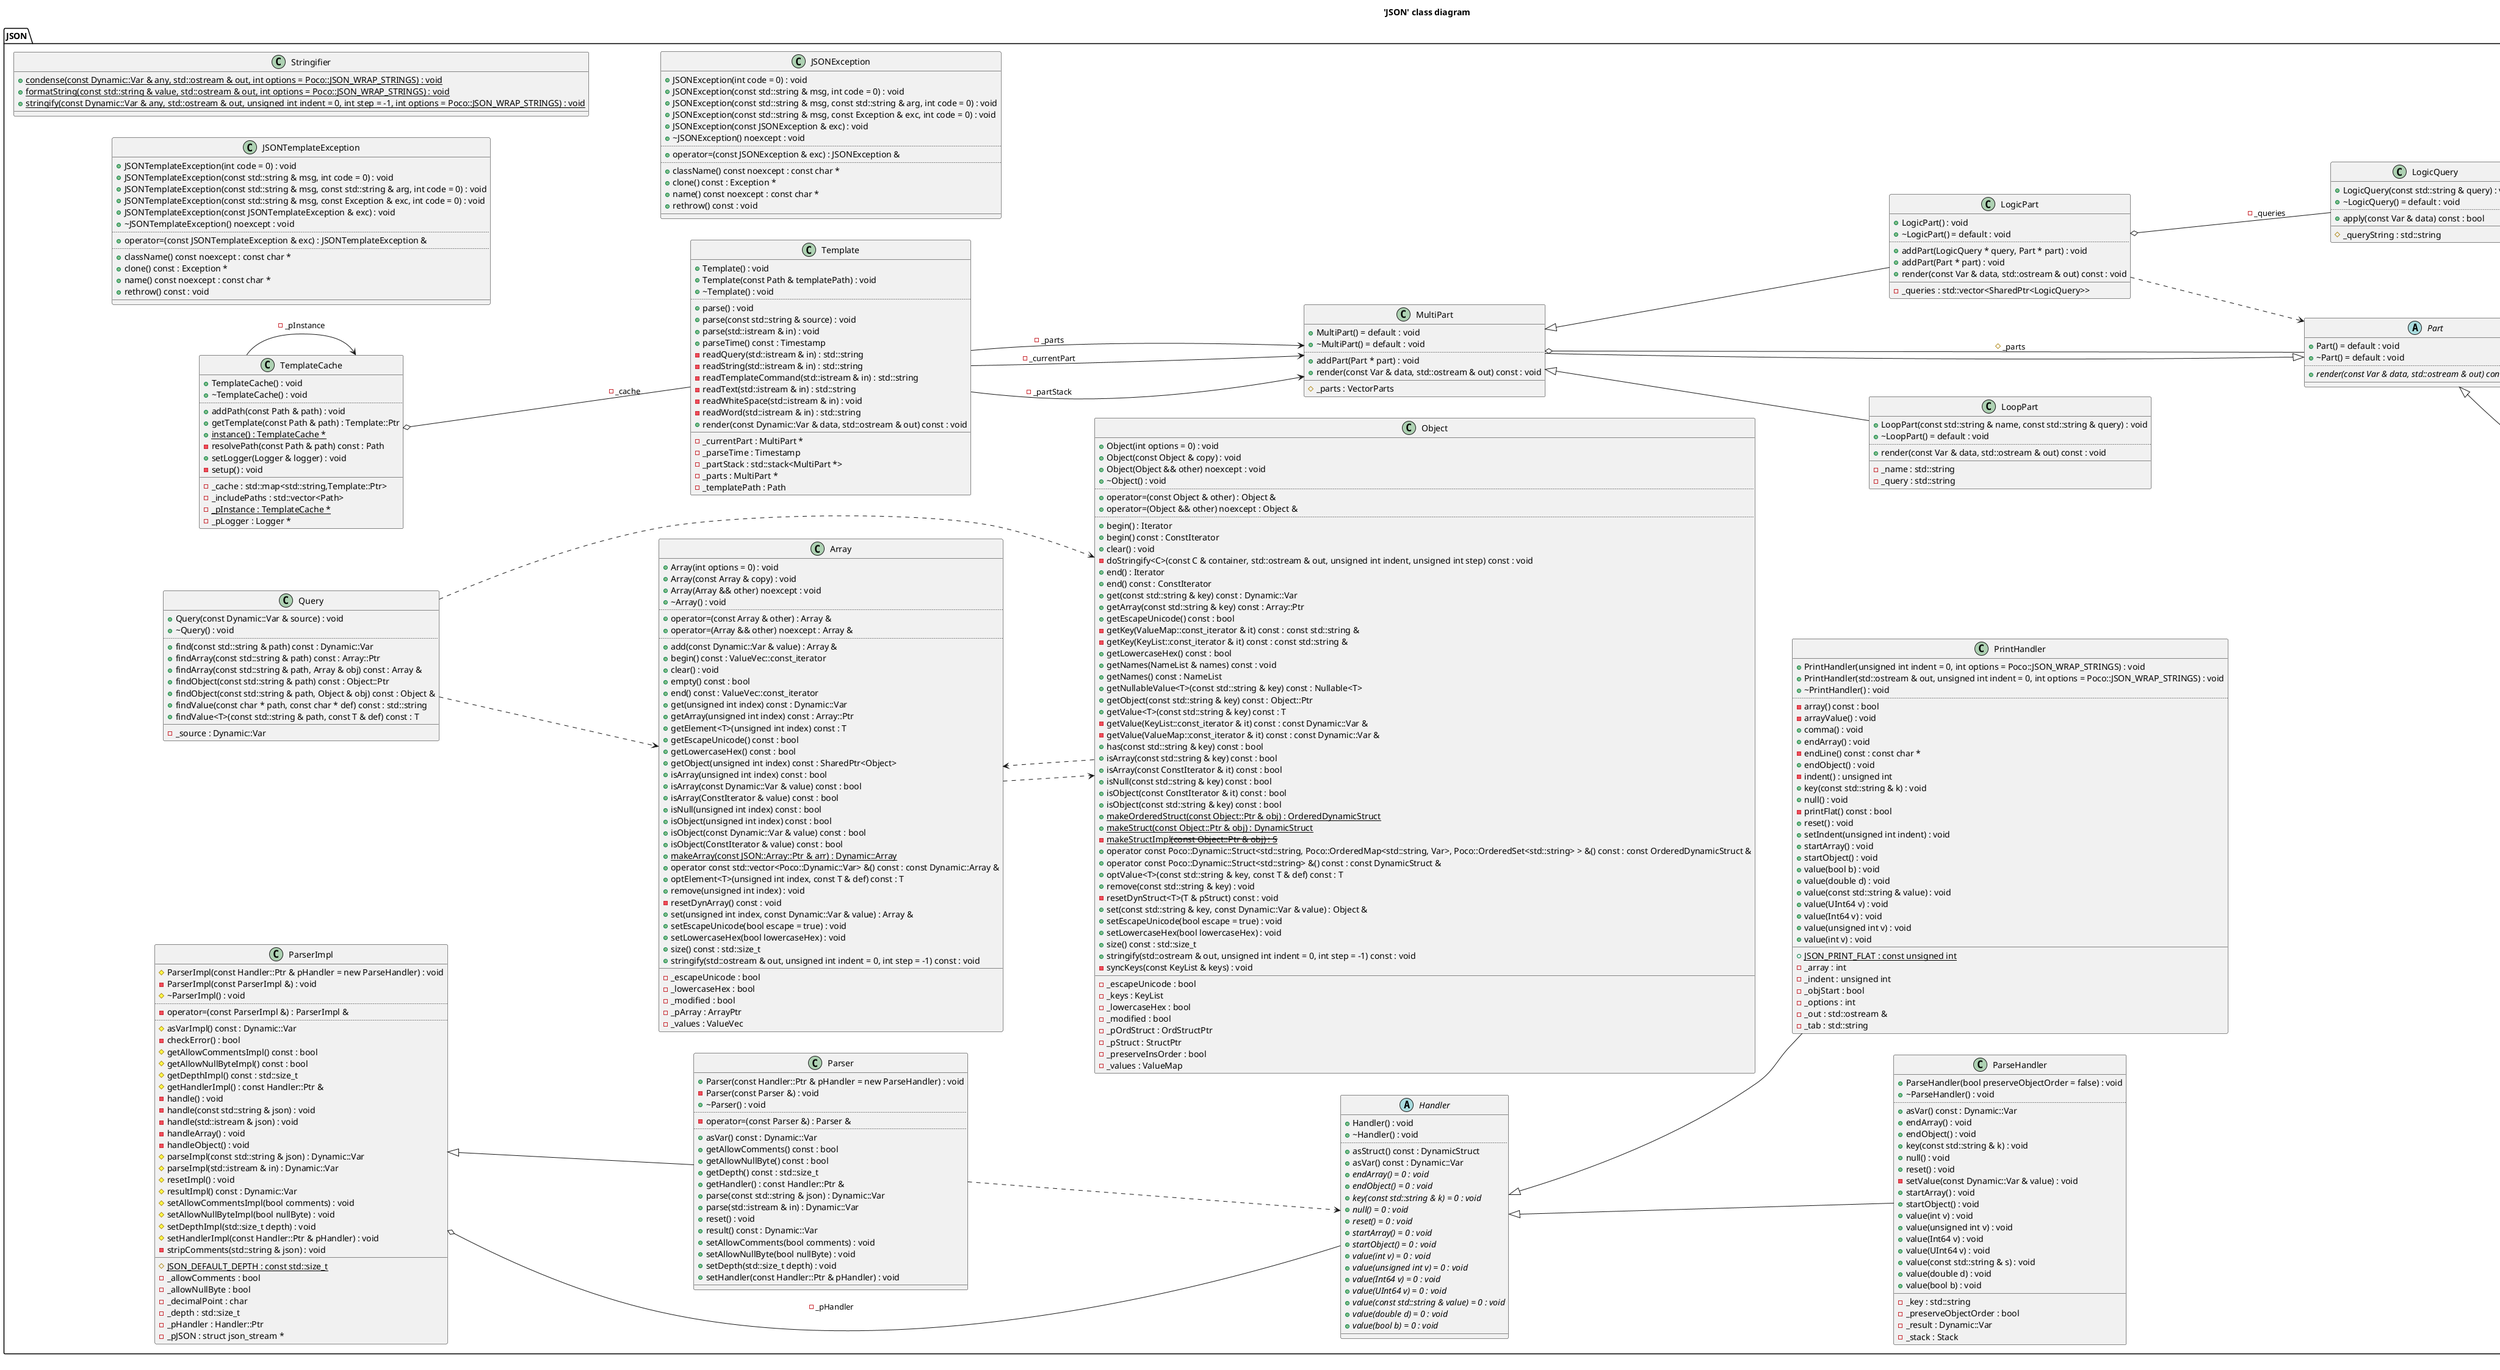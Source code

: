 @startuml
title 'JSON' class diagram
left to right direction
package [JSON] as C_0005753882838996269832 {
class "JSONTemplateException" as C_0008713906769252272357
class C_0008713906769252272357 [[https://github.com/pocoproject/poco/blob/8d1aab0d2795ae394accebe313619b9605ef43be/JSON/include/Poco/JSON/Template.h#L37{JSONTemplateException}]] {
+JSONTemplateException(int code = 0) : void [[[https://github.com/pocoproject/poco/blob/8d1aab0d2795ae394accebe313619b9605ef43be/JSON/include/Poco/JSON/Template.h#L37{JSONTemplateException}]]]
+JSONTemplateException(const std::string & msg, int code = 0) : void [[[https://github.com/pocoproject/poco/blob/8d1aab0d2795ae394accebe313619b9605ef43be/JSON/include/Poco/JSON/Template.h#L37{JSONTemplateException}]]]
+JSONTemplateException(const std::string & msg, const std::string & arg, int code = 0) : void [[[https://github.com/pocoproject/poco/blob/8d1aab0d2795ae394accebe313619b9605ef43be/JSON/include/Poco/JSON/Template.h#L37{JSONTemplateException}]]]
+JSONTemplateException(const std::string & msg, const Exception & exc, int code = 0) : void [[[https://github.com/pocoproject/poco/blob/8d1aab0d2795ae394accebe313619b9605ef43be/JSON/include/Poco/JSON/Template.h#L37{JSONTemplateException}]]]
+JSONTemplateException(const JSONTemplateException & exc) : void [[[https://github.com/pocoproject/poco/blob/8d1aab0d2795ae394accebe313619b9605ef43be/JSON/include/Poco/JSON/Template.h#L37{JSONTemplateException}]]]
+~JSONTemplateException() noexcept : void [[[https://github.com/pocoproject/poco/blob/8d1aab0d2795ae394accebe313619b9605ef43be/Foundation/include/Poco/Exception.h#L155{~JSONTemplateException}]]]
..
+operator=(const JSONTemplateException & exc) : JSONTemplateException & [[[https://github.com/pocoproject/poco/blob/8d1aab0d2795ae394accebe313619b9605ef43be/Foundation/include/Poco/Exception.h#L156{operator=}]]]
..
+className() const noexcept : const char * [[[https://github.com/pocoproject/poco/blob/8d1aab0d2795ae394accebe313619b9605ef43be/Foundation/include/Poco/Exception.h#L158{className}]]]
+clone() const : Exception * [[[https://github.com/pocoproject/poco/blob/8d1aab0d2795ae394accebe313619b9605ef43be/Foundation/include/Poco/Exception.h#L159{clone}]]]
+name() const noexcept : const char * [[[https://github.com/pocoproject/poco/blob/8d1aab0d2795ae394accebe313619b9605ef43be/Foundation/include/Poco/Exception.h#L157{name}]]]
+rethrow() const : void [[[https://github.com/pocoproject/poco/blob/8d1aab0d2795ae394accebe313619b9605ef43be/Foundation/include/Poco/Exception.h#L160{rethrow}]]]
__
}
class "Template" as C_0009798509640525557374
class C_0009798509640525557374 [[https://github.com/pocoproject/poco/blob/8d1aab0d2795ae394accebe313619b9605ef43be/JSON/include/Poco/JSON/Template.h#L40{Template}]] {
+Template() : void [[[https://github.com/pocoproject/poco/blob/8d1aab0d2795ae394accebe313619b9605ef43be/JSON/include/Poco/JSON/Template.h#L92{Template}]]]
+Template(const Path & templatePath) : void [[[https://github.com/pocoproject/poco/blob/8d1aab0d2795ae394accebe313619b9605ef43be/JSON/include/Poco/JSON/Template.h#L95{Template}]]]
+~Template() : void [[[https://github.com/pocoproject/poco/blob/8d1aab0d2795ae394accebe313619b9605ef43be/JSON/include/Poco/JSON/Template.h#L98{~Template}]]]
..
+parse() : void [[[https://github.com/pocoproject/poco/blob/8d1aab0d2795ae394accebe313619b9605ef43be/JSON/include/Poco/JSON/Template.h#L101{parse}]]]
+parse(const std::string & source) : void [[[https://github.com/pocoproject/poco/blob/8d1aab0d2795ae394accebe313619b9605ef43be/JSON/include/Poco/JSON/Template.h#L104{parse}]]]
+parse(std::istream & in) : void [[[https://github.com/pocoproject/poco/blob/8d1aab0d2795ae394accebe313619b9605ef43be/JSON/include/Poco/JSON/Template.h#L107{parse}]]]
+parseTime() const : Timestamp [[[https://github.com/pocoproject/poco/blob/8d1aab0d2795ae394accebe313619b9605ef43be/JSON/include/Poco/JSON/Template.h#L110{parseTime}]]]
-readQuery(std::istream & in) : std::string [[[https://github.com/pocoproject/poco/blob/8d1aab0d2795ae394accebe313619b9605ef43be/JSON/include/Poco/JSON/Template.h#L119{readQuery}]]]
-readString(std::istream & in) : std::string [[[https://github.com/pocoproject/poco/blob/8d1aab0d2795ae394accebe313619b9605ef43be/JSON/include/Poco/JSON/Template.h#L121{readString}]]]
-readTemplateCommand(std::istream & in) : std::string [[[https://github.com/pocoproject/poco/blob/8d1aab0d2795ae394accebe313619b9605ef43be/JSON/include/Poco/JSON/Template.h#L120{readTemplateCommand}]]]
-readText(std::istream & in) : std::string [[[https://github.com/pocoproject/poco/blob/8d1aab0d2795ae394accebe313619b9605ef43be/JSON/include/Poco/JSON/Template.h#L117{readText}]]]
-readWhiteSpace(std::istream & in) : void [[[https://github.com/pocoproject/poco/blob/8d1aab0d2795ae394accebe313619b9605ef43be/JSON/include/Poco/JSON/Template.h#L122{readWhiteSpace}]]]
-readWord(std::istream & in) : std::string [[[https://github.com/pocoproject/poco/blob/8d1aab0d2795ae394accebe313619b9605ef43be/JSON/include/Poco/JSON/Template.h#L118{readWord}]]]
+render(const Dynamic::Var & data, std::ostream & out) const : void [[[https://github.com/pocoproject/poco/blob/8d1aab0d2795ae394accebe313619b9605ef43be/JSON/include/Poco/JSON/Template.h#L113{render}]]]
__
-_currentPart : MultiPart * [[[https://github.com/pocoproject/poco/blob/8d1aab0d2795ae394accebe313619b9605ef43be/JSON/include/Poco/JSON/Template.h#L126{_currentPart}]]]
-_parseTime : Timestamp [[[https://github.com/pocoproject/poco/blob/8d1aab0d2795ae394accebe313619b9605ef43be/JSON/include/Poco/JSON/Template.h#L128{_parseTime}]]]
-_partStack : std::stack<MultiPart *> [[[https://github.com/pocoproject/poco/blob/8d1aab0d2795ae394accebe313619b9605ef43be/JSON/include/Poco/JSON/Template.h#L125{_partStack}]]]
-_parts : MultiPart * [[[https://github.com/pocoproject/poco/blob/8d1aab0d2795ae394accebe313619b9605ef43be/JSON/include/Poco/JSON/Template.h#L124{_parts}]]]
-_templatePath : Path [[[https://github.com/pocoproject/poco/blob/8d1aab0d2795ae394accebe313619b9605ef43be/JSON/include/Poco/JSON/Template.h#L127{_templatePath}]]]
}
class "TemplateCache" as C_0014595940615977043998
class C_0014595940615977043998 [[https://github.com/pocoproject/poco/blob/8d1aab0d2795ae394accebe313619b9605ef43be/JSON/include/Poco/JSON/TemplateCache.h#L33{TemplateCache}]] {
+TemplateCache() : void [[[https://github.com/pocoproject/poco/blob/8d1aab0d2795ae394accebe313619b9605ef43be/JSON/include/Poco/JSON/TemplateCache.h#L41{TemplateCache}]]]
+~TemplateCache() : void [[[https://github.com/pocoproject/poco/blob/8d1aab0d2795ae394accebe313619b9605ef43be/JSON/include/Poco/JSON/TemplateCache.h#L47{~TemplateCache}]]]
..
+addPath(const Path & path) : void [[[https://github.com/pocoproject/poco/blob/8d1aab0d2795ae394accebe313619b9605ef43be/JSON/include/Poco/JSON/TemplateCache.h#L50{addPath}]]]
+getTemplate(const Path & path) : Template::Ptr [[[https://github.com/pocoproject/poco/blob/8d1aab0d2795ae394accebe313619b9605ef43be/JSON/include/Poco/JSON/TemplateCache.h#L54{getTemplate}]]]
{static} +instance() : TemplateCache * [[[https://github.com/pocoproject/poco/blob/8d1aab0d2795ae394accebe313619b9605ef43be/JSON/include/Poco/JSON/TemplateCache.h#L63{instance}]]]
-resolvePath(const Path & path) const : Path [[[https://github.com/pocoproject/poco/blob/8d1aab0d2795ae394accebe313619b9605ef43be/JSON/include/Poco/JSON/TemplateCache.h#L71{resolvePath}]]]
+setLogger(Logger & logger) : void [[[https://github.com/pocoproject/poco/blob/8d1aab0d2795ae394accebe313619b9605ef43be/JSON/include/Poco/JSON/TemplateCache.h#L66{setLogger}]]]
-setup() : void [[[https://github.com/pocoproject/poco/blob/8d1aab0d2795ae394accebe313619b9605ef43be/JSON/include/Poco/JSON/TemplateCache.h#L70{setup}]]]
__
-_cache : std::map<std::string,Template::Ptr> [[[https://github.com/pocoproject/poco/blob/8d1aab0d2795ae394accebe313619b9605ef43be/JSON/include/Poco/JSON/TemplateCache.h#L75{_cache}]]]
-_includePaths : std::vector<Path> [[[https://github.com/pocoproject/poco/blob/8d1aab0d2795ae394accebe313619b9605ef43be/JSON/include/Poco/JSON/TemplateCache.h#L74{_includePaths}]]]
{static} -_pInstance : TemplateCache * [[[https://github.com/pocoproject/poco/blob/8d1aab0d2795ae394accebe313619b9605ef43be/JSON/include/Poco/JSON/TemplateCache.h#L73{_pInstance}]]]
-_pLogger : Logger * [[[https://github.com/pocoproject/poco/blob/8d1aab0d2795ae394accebe313619b9605ef43be/JSON/include/Poco/JSON/TemplateCache.h#L76{_pLogger}]]]
}
class "MultiPart" as C_0003280629382048110868
class C_0003280629382048110868 [[https://github.com/pocoproject/poco/blob/8d1aab0d2795ae394accebe313619b9605ef43be/JSON/src/Template.cpp#L78{MultiPart}]] {
+MultiPart() = default : void [[[https://github.com/pocoproject/poco/blob/8d1aab0d2795ae394accebe313619b9605ef43be/JSON/src/Template.cpp#L81{MultiPart}]]]
+~MultiPart() = default : void [[[https://github.com/pocoproject/poco/blob/8d1aab0d2795ae394accebe313619b9605ef43be/JSON/src/Template.cpp#L83{~MultiPart}]]]
..
+addPart(Part * part) : void [[[https://github.com/pocoproject/poco/blob/8d1aab0d2795ae394accebe313619b9605ef43be/JSON/src/Template.cpp#L85{addPart}]]]
+render(const Var & data, std::ostream & out) const : void [[[https://github.com/pocoproject/poco/blob/8d1aab0d2795ae394accebe313619b9605ef43be/JSON/src/Template.cpp#L90{render}]]]
__
#_parts : VectorParts [[[https://github.com/pocoproject/poco/blob/8d1aab0d2795ae394accebe313619b9605ef43be/JSON/src/Template.cpp#L99{_parts}]]]
}
abstract "Handler" as C_0017366252517865787775
abstract C_0017366252517865787775 [[https://github.com/pocoproject/poco/blob/8d1aab0d2795ae394accebe313619b9605ef43be/JSON/include/Poco/JSON/Handler.h#L31{Handler}]] {
+Handler() : void [[[https://github.com/pocoproject/poco/blob/8d1aab0d2795ae394accebe313619b9605ef43be/JSON/include/Poco/JSON/Handler.h#L41{Handler}]]]
+~Handler() : void [[[https://github.com/pocoproject/poco/blob/8d1aab0d2795ae394accebe313619b9605ef43be/JSON/include/Poco/JSON/Handler.h#L44{~Handler}]]]
..
+asStruct() const : DynamicStruct [[[https://github.com/pocoproject/poco/blob/8d1aab0d2795ae394accebe313619b9605ef43be/JSON/include/Poco/JSON/Handler.h#L97{asStruct}]]]
+asVar() const : Dynamic::Var [[[https://github.com/pocoproject/poco/blob/8d1aab0d2795ae394accebe313619b9605ef43be/JSON/include/Poco/JSON/Handler.h#L93{asVar}]]]
{abstract} +endArray() = 0 : void [[[https://github.com/pocoproject/poco/blob/8d1aab0d2795ae394accebe313619b9605ef43be/JSON/include/Poco/JSON/Handler.h#L59{endArray}]]]
{abstract} +endObject() = 0 : void [[[https://github.com/pocoproject/poco/blob/8d1aab0d2795ae394accebe313619b9605ef43be/JSON/include/Poco/JSON/Handler.h#L53{endObject}]]]
{abstract} +key(const std::string & k) = 0 : void [[[https://github.com/pocoproject/poco/blob/8d1aab0d2795ae394accebe313619b9605ef43be/JSON/include/Poco/JSON/Handler.h#L62{key}]]]
{abstract} +null() = 0 : void [[[https://github.com/pocoproject/poco/blob/8d1aab0d2795ae394accebe313619b9605ef43be/JSON/include/Poco/JSON/Handler.h#L65{null}]]]
{abstract} +reset() = 0 : void [[[https://github.com/pocoproject/poco/blob/8d1aab0d2795ae394accebe313619b9605ef43be/JSON/include/Poco/JSON/Handler.h#L47{reset}]]]
{abstract} +startArray() = 0 : void [[[https://github.com/pocoproject/poco/blob/8d1aab0d2795ae394accebe313619b9605ef43be/JSON/include/Poco/JSON/Handler.h#L56{startArray}]]]
{abstract} +startObject() = 0 : void [[[https://github.com/pocoproject/poco/blob/8d1aab0d2795ae394accebe313619b9605ef43be/JSON/include/Poco/JSON/Handler.h#L50{startObject}]]]
{abstract} +value(int v) = 0 : void [[[https://github.com/pocoproject/poco/blob/8d1aab0d2795ae394accebe313619b9605ef43be/JSON/include/Poco/JSON/Handler.h#L68{value}]]]
{abstract} +value(unsigned int v) = 0 : void [[[https://github.com/pocoproject/poco/blob/8d1aab0d2795ae394accebe313619b9605ef43be/JSON/include/Poco/JSON/Handler.h#L71{value}]]]
{abstract} +value(Int64 v) = 0 : void [[[https://github.com/pocoproject/poco/blob/8d1aab0d2795ae394accebe313619b9605ef43be/JSON/include/Poco/JSON/Handler.h#L76{value}]]]
{abstract} +value(UInt64 v) = 0 : void [[[https://github.com/pocoproject/poco/blob/8d1aab0d2795ae394accebe313619b9605ef43be/JSON/include/Poco/JSON/Handler.h#L79{value}]]]
{abstract} +value(const std::string & value) = 0 : void [[[https://github.com/pocoproject/poco/blob/8d1aab0d2795ae394accebe313619b9605ef43be/JSON/include/Poco/JSON/Handler.h#L84{value}]]]
{abstract} +value(double d) = 0 : void [[[https://github.com/pocoproject/poco/blob/8d1aab0d2795ae394accebe313619b9605ef43be/JSON/include/Poco/JSON/Handler.h#L87{value}]]]
{abstract} +value(bool b) = 0 : void [[[https://github.com/pocoproject/poco/blob/8d1aab0d2795ae394accebe313619b9605ef43be/JSON/include/Poco/JSON/Handler.h#L90{value}]]]
__
}
class "ParseHandler" as C_0008504468101746865405
class C_0008504468101746865405 [[https://github.com/pocoproject/poco/blob/8d1aab0d2795ae394accebe313619b9605ef43be/JSON/include/Poco/JSON/ParseHandler.h#L29{ParseHandler}]] {
+ParseHandler(bool preserveObjectOrder = false) : void [[[https://github.com/pocoproject/poco/blob/8d1aab0d2795ae394accebe313619b9605ef43be/JSON/include/Poco/JSON/ParseHandler.h#L36{ParseHandler}]]]
+~ParseHandler() : void [[[https://github.com/pocoproject/poco/blob/8d1aab0d2795ae394accebe313619b9605ef43be/JSON/include/Poco/JSON/ParseHandler.h#L43{~ParseHandler}]]]
..
+asVar() const : Dynamic::Var [[[https://github.com/pocoproject/poco/blob/8d1aab0d2795ae394accebe313619b9605ef43be/JSON/include/Poco/JSON/ParseHandler.h#L64{asVar}]]]
+endArray() : void [[[https://github.com/pocoproject/poco/blob/8d1aab0d2795ae394accebe313619b9605ef43be/JSON/include/Poco/JSON/ParseHandler.h#L58{endArray}]]]
+endObject() : void [[[https://github.com/pocoproject/poco/blob/8d1aab0d2795ae394accebe313619b9605ef43be/JSON/include/Poco/JSON/ParseHandler.h#L52{endObject}]]]
+key(const std::string & k) : void [[[https://github.com/pocoproject/poco/blob/8d1aab0d2795ae394accebe313619b9605ef43be/JSON/include/Poco/JSON/ParseHandler.h#L61{key}]]]
+null() : void [[[https://github.com/pocoproject/poco/blob/8d1aab0d2795ae394accebe313619b9605ef43be/JSON/include/Poco/JSON/ParseHandler.h#L92{null}]]]
+reset() : void [[[https://github.com/pocoproject/poco/blob/8d1aab0d2795ae394accebe313619b9605ef43be/JSON/include/Poco/JSON/ParseHandler.h#L46{reset}]]]
-setValue(const Dynamic::Var & value) : void [[[https://github.com/pocoproject/poco/blob/8d1aab0d2795ae394accebe313619b9605ef43be/JSON/include/Poco/JSON/ParseHandler.h#L96{setValue}]]]
+startArray() : void [[[https://github.com/pocoproject/poco/blob/8d1aab0d2795ae394accebe313619b9605ef43be/JSON/include/Poco/JSON/ParseHandler.h#L55{startArray}]]]
+startObject() : void [[[https://github.com/pocoproject/poco/blob/8d1aab0d2795ae394accebe313619b9605ef43be/JSON/include/Poco/JSON/ParseHandler.h#L49{startObject}]]]
+value(int v) : void [[[https://github.com/pocoproject/poco/blob/8d1aab0d2795ae394accebe313619b9605ef43be/JSON/include/Poco/JSON/ParseHandler.h#L67{value}]]]
+value(unsigned int v) : void [[[https://github.com/pocoproject/poco/blob/8d1aab0d2795ae394accebe313619b9605ef43be/JSON/include/Poco/JSON/ParseHandler.h#L70{value}]]]
+value(Int64 v) : void [[[https://github.com/pocoproject/poco/blob/8d1aab0d2795ae394accebe313619b9605ef43be/JSON/include/Poco/JSON/ParseHandler.h#L75{value}]]]
+value(UInt64 v) : void [[[https://github.com/pocoproject/poco/blob/8d1aab0d2795ae394accebe313619b9605ef43be/JSON/include/Poco/JSON/ParseHandler.h#L78{value}]]]
+value(const std::string & s) : void [[[https://github.com/pocoproject/poco/blob/8d1aab0d2795ae394accebe313619b9605ef43be/JSON/include/Poco/JSON/ParseHandler.h#L83{value}]]]
+value(double d) : void [[[https://github.com/pocoproject/poco/blob/8d1aab0d2795ae394accebe313619b9605ef43be/JSON/include/Poco/JSON/ParseHandler.h#L86{value}]]]
+value(bool b) : void [[[https://github.com/pocoproject/poco/blob/8d1aab0d2795ae394accebe313619b9605ef43be/JSON/include/Poco/JSON/ParseHandler.h#L89{value}]]]
__
-_key : std::string [[[https://github.com/pocoproject/poco/blob/8d1aab0d2795ae394accebe313619b9605ef43be/JSON/include/Poco/JSON/ParseHandler.h#L100{_key}]]]
-_preserveObjectOrder : bool [[[https://github.com/pocoproject/poco/blob/8d1aab0d2795ae394accebe313619b9605ef43be/JSON/include/Poco/JSON/ParseHandler.h#L102{_preserveObjectOrder}]]]
-_result : Dynamic::Var [[[https://github.com/pocoproject/poco/blob/8d1aab0d2795ae394accebe313619b9605ef43be/JSON/include/Poco/JSON/ParseHandler.h#L101{_result}]]]
-_stack : Stack [[[https://github.com/pocoproject/poco/blob/8d1aab0d2795ae394accebe313619b9605ef43be/JSON/include/Poco/JSON/ParseHandler.h#L99{_stack}]]]
}
class "Array" as C_0000580006711800051634
class C_0000580006711800051634 [[https://github.com/pocoproject/poco/blob/8d1aab0d2795ae394accebe313619b9605ef43be/JSON/include/Poco/JSON/Array.h#L50{Array}]] {
+Array(int options = 0) : void [[[https://github.com/pocoproject/poco/blob/8d1aab0d2795ae394accebe313619b9605ef43be/JSON/include/Poco/JSON/Array.h#L81{Array}]]]
+Array(const Array & copy) : void [[[https://github.com/pocoproject/poco/blob/8d1aab0d2795ae394accebe313619b9605ef43be/JSON/include/Poco/JSON/Array.h#L88{Array}]]]
+Array(Array && other) noexcept : void [[[https://github.com/pocoproject/poco/blob/8d1aab0d2795ae394accebe313619b9605ef43be/JSON/include/Poco/JSON/Array.h#L91{Array}]]]
+~Array() : void [[[https://github.com/pocoproject/poco/blob/8d1aab0d2795ae394accebe313619b9605ef43be/JSON/include/Poco/JSON/Array.h#L100{~Array}]]]
..
+operator=(const Array & other) : Array & [[[https://github.com/pocoproject/poco/blob/8d1aab0d2795ae394accebe313619b9605ef43be/JSON/include/Poco/JSON/Array.h#L94{operator=}]]]
+operator=(Array && other) noexcept : Array & [[[https://github.com/pocoproject/poco/blob/8d1aab0d2795ae394accebe313619b9605ef43be/JSON/include/Poco/JSON/Array.h#L97{operator=}]]]
..
+add(const Dynamic::Var & value) : Array & [[[https://github.com/pocoproject/poco/blob/8d1aab0d2795ae394accebe313619b9605ef43be/JSON/include/Poco/JSON/Array.h#L195{add}]]]
+begin() const : ValueVec::const_iterator [[[https://github.com/pocoproject/poco/blob/8d1aab0d2795ae394accebe313619b9605ef43be/JSON/include/Poco/JSON/Array.h#L115{begin}]]]
+clear() : void [[[https://github.com/pocoproject/poco/blob/8d1aab0d2795ae394accebe313619b9605ef43be/JSON/include/Poco/JSON/Array.h#L214{clear}]]]
+empty() const : bool [[[https://github.com/pocoproject/poco/blob/8d1aab0d2795ae394accebe313619b9605ef43be/JSON/include/Poco/JSON/Array.h#L148{empty}]]]
+end() const : ValueVec::const_iterator [[[https://github.com/pocoproject/poco/blob/8d1aab0d2795ae394accebe313619b9605ef43be/JSON/include/Poco/JSON/Array.h#L118{end}]]]
+get(unsigned int index) const : Dynamic::Var [[[https://github.com/pocoproject/poco/blob/8d1aab0d2795ae394accebe313619b9605ef43be/JSON/include/Poco/JSON/Array.h#L121{get}]]]
+getArray(unsigned int index) const : Array::Ptr [[[https://github.com/pocoproject/poco/blob/8d1aab0d2795ae394accebe313619b9605ef43be/JSON/include/Poco/JSON/Array.h#L125{getArray}]]]
+getElement<T>(unsigned int index) const : T
+getEscapeUnicode() const : bool [[[https://github.com/pocoproject/poco/blob/8d1aab0d2795ae394accebe313619b9605ef43be/JSON/include/Poco/JSON/Array.h#L106{getEscapeUnicode}]]]
+getLowercaseHex() const : bool [[[https://github.com/pocoproject/poco/blob/8d1aab0d2795ae394accebe313619b9605ef43be/JSON/include/Poco/JSON/Array.h#L112{getLowercaseHex}]]]
+getObject(unsigned int index) const : SharedPtr<Object> [[[https://github.com/pocoproject/poco/blob/8d1aab0d2795ae394accebe313619b9605ef43be/JSON/include/Poco/JSON/Array.h#L141{getObject}]]]
+isArray(unsigned int index) const : bool [[[https://github.com/pocoproject/poco/blob/8d1aab0d2795ae394accebe313619b9605ef43be/JSON/include/Poco/JSON/Array.h#L151{isArray}]]]
+isArray(const Dynamic::Var & value) const : bool [[[https://github.com/pocoproject/poco/blob/8d1aab0d2795ae394accebe313619b9605ef43be/JSON/include/Poco/JSON/Array.h#L154{isArray}]]]
+isArray(ConstIterator & value) const : bool [[[https://github.com/pocoproject/poco/blob/8d1aab0d2795ae394accebe313619b9605ef43be/JSON/include/Poco/JSON/Array.h#L157{isArray}]]]
+isNull(unsigned int index) const : bool [[[https://github.com/pocoproject/poco/blob/8d1aab0d2795ae394accebe313619b9605ef43be/JSON/include/Poco/JSON/Array.h#L160{isNull}]]]
+isObject(unsigned int index) const : bool [[[https://github.com/pocoproject/poco/blob/8d1aab0d2795ae394accebe313619b9605ef43be/JSON/include/Poco/JSON/Array.h#L164{isObject}]]]
+isObject(const Dynamic::Var & value) const : bool [[[https://github.com/pocoproject/poco/blob/8d1aab0d2795ae394accebe313619b9605ef43be/JSON/include/Poco/JSON/Array.h#L167{isObject}]]]
+isObject(ConstIterator & value) const : bool [[[https://github.com/pocoproject/poco/blob/8d1aab0d2795ae394accebe313619b9605ef43be/JSON/include/Poco/JSON/Array.h#L170{isObject}]]]
{static} +makeArray(const JSON::Array::Ptr & arr) : Dynamic::Array [[[https://github.com/pocoproject/poco/blob/8d1aab0d2795ae394accebe313619b9605ef43be/JSON/include/Poco/JSON/Array.h#L211{makeArray}]]]
+operator const std::vector<Poco::Dynamic::Var> &() const : const Dynamic::Array & [[[https://github.com/pocoproject/poco/blob/8d1aab0d2795ae394accebe313619b9605ef43be/JSON/include/Poco/JSON/Array.h#L208{operator const std::vector<Poco::Dynamic::Var> &}]]]
+optElement<T>(unsigned int index, const T & def) const : T
+remove(unsigned int index) : void [[[https://github.com/pocoproject/poco/blob/8d1aab0d2795ae394accebe313619b9605ef43be/JSON/include/Poco/JSON/Array.h#L205{remove}]]]
-resetDynArray() const : void [[[https://github.com/pocoproject/poco/blob/8d1aab0d2795ae394accebe313619b9605ef43be/JSON/include/Poco/JSON/Array.h#L218{resetDynArray}]]]
+set(unsigned int index, const Dynamic::Var & value) : Array & [[[https://github.com/pocoproject/poco/blob/8d1aab0d2795ae394accebe313619b9605ef43be/JSON/include/Poco/JSON/Array.h#L198{set}]]]
+setEscapeUnicode(bool escape = true) : void [[[https://github.com/pocoproject/poco/blob/8d1aab0d2795ae394accebe313619b9605ef43be/JSON/include/Poco/JSON/Array.h#L103{setEscapeUnicode}]]]
+setLowercaseHex(bool lowercaseHex) : void [[[https://github.com/pocoproject/poco/blob/8d1aab0d2795ae394accebe313619b9605ef43be/JSON/include/Poco/JSON/Array.h#L109{setLowercaseHex}]]]
+size() const : std::size_t [[[https://github.com/pocoproject/poco/blob/8d1aab0d2795ae394accebe313619b9605ef43be/JSON/include/Poco/JSON/Array.h#L145{size}]]]
+stringify(std::ostream & out, unsigned int indent = 0, int step = -1) const : void [[[https://github.com/pocoproject/poco/blob/8d1aab0d2795ae394accebe313619b9605ef43be/JSON/include/Poco/JSON/Array.h#L201{stringify}]]]
__
-_escapeUnicode : bool [[[https://github.com/pocoproject/poco/blob/8d1aab0d2795ae394accebe313619b9605ef43be/JSON/include/Poco/JSON/Array.h#L229{_escapeUnicode}]]]
-_lowercaseHex : bool [[[https://github.com/pocoproject/poco/blob/8d1aab0d2795ae394accebe313619b9605ef43be/JSON/include/Poco/JSON/Array.h#L230{_lowercaseHex}]]]
-_modified : bool [[[https://github.com/pocoproject/poco/blob/8d1aab0d2795ae394accebe313619b9605ef43be/JSON/include/Poco/JSON/Array.h#L224{_modified}]]]
-_pArray : ArrayPtr [[[https://github.com/pocoproject/poco/blob/8d1aab0d2795ae394accebe313619b9605ef43be/JSON/include/Poco/JSON/Array.h#L223{_pArray}]]]
-_values : ValueVec [[[https://github.com/pocoproject/poco/blob/8d1aab0d2795ae394accebe313619b9605ef43be/JSON/include/Poco/JSON/Array.h#L222{_values}]]]
}
class "Stringifier" as C_0011491682781470975802
class C_0011491682781470975802 [[https://github.com/pocoproject/poco/blob/8d1aab0d2795ae394accebe313619b9605ef43be/JSON/include/Poco/JSON/Stringifier.h#L31{Stringifier}]] {
{static} +condense(const Dynamic::Var & any, std::ostream & out, int options = Poco::JSON_WRAP_STRINGS) : void [[[https://github.com/pocoproject/poco/blob/8d1aab0d2795ae394accebe313619b9605ef43be/JSON/include/Poco/JSON/Stringifier.h#L35{condense}]]]
{static} +formatString(const std::string & value, std::ostream & out, int options = Poco::JSON_WRAP_STRINGS) : void [[[https://github.com/pocoproject/poco/blob/8d1aab0d2795ae394accebe313619b9605ef43be/JSON/include/Poco/JSON/Stringifier.h#L56{formatString}]]]
{static} +stringify(const Dynamic::Var & any, std::ostream & out, unsigned int indent = 0, int step = -1, int options = Poco::JSON_WRAP_STRINGS) : void [[[https://github.com/pocoproject/poco/blob/8d1aab0d2795ae394accebe313619b9605ef43be/JSON/include/Poco/JSON/Stringifier.h#L44{stringify}]]]
__
}
class "Object" as C_0003396747076398296186
class C_0003396747076398296186 [[https://github.com/pocoproject/poco/blob/8d1aab0d2795ae394accebe313619b9605ef43be/JSON/include/Poco/JSON/Object.h#L54{Object}]] {
+Object(int options = 0) : void [[[https://github.com/pocoproject/poco/blob/8d1aab0d2795ae394accebe313619b9605ef43be/JSON/include/Poco/JSON/Object.h#L84{Object}]]]
+Object(const Object & copy) : void [[[https://github.com/pocoproject/poco/blob/8d1aab0d2795ae394accebe313619b9605ef43be/JSON/include/Poco/JSON/Object.h#L95{Object}]]]
+Object(Object && other) noexcept : void [[[https://github.com/pocoproject/poco/blob/8d1aab0d2795ae394accebe313619b9605ef43be/JSON/include/Poco/JSON/Object.h#L101{Object}]]]
+~Object() : void [[[https://github.com/pocoproject/poco/blob/8d1aab0d2795ae394accebe313619b9605ef43be/JSON/include/Poco/JSON/Object.h#L104{~Object}]]]
..
+operator=(const Object & other) : Object & [[[https://github.com/pocoproject/poco/blob/8d1aab0d2795ae394accebe313619b9605ef43be/JSON/include/Poco/JSON/Object.h#L107{operator=}]]]
+operator=(Object && other) noexcept : Object & [[[https://github.com/pocoproject/poco/blob/8d1aab0d2795ae394accebe313619b9605ef43be/JSON/include/Poco/JSON/Object.h#L110{operator=}]]]
..
+begin() : Iterator [[[https://github.com/pocoproject/poco/blob/8d1aab0d2795ae394accebe313619b9605ef43be/JSON/include/Poco/JSON/Object.h#L125{begin}]]]
+begin() const : ConstIterator [[[https://github.com/pocoproject/poco/blob/8d1aab0d2795ae394accebe313619b9605ef43be/JSON/include/Poco/JSON/Object.h#L128{begin}]]]
+clear() : void [[[https://github.com/pocoproject/poco/blob/8d1aab0d2795ae394accebe313619b9605ef43be/JSON/include/Poco/JSON/Object.h#L252{clear}]]]
-doStringify<C>(const C & container, std::ostream & out, unsigned int indent, unsigned int step) const : void
+end() : Iterator [[[https://github.com/pocoproject/poco/blob/8d1aab0d2795ae394accebe313619b9605ef43be/JSON/include/Poco/JSON/Object.h#L131{end}]]]
+end() const : ConstIterator [[[https://github.com/pocoproject/poco/blob/8d1aab0d2795ae394accebe313619b9605ef43be/JSON/include/Poco/JSON/Object.h#L134{end}]]]
+get(const std::string & key) const : Dynamic::Var [[[https://github.com/pocoproject/poco/blob/8d1aab0d2795ae394accebe313619b9605ef43be/JSON/include/Poco/JSON/Object.h#L137{get}]]]
+getArray(const std::string & key) const : Array::Ptr [[[https://github.com/pocoproject/poco/blob/8d1aab0d2795ae394accebe313619b9605ef43be/JSON/include/Poco/JSON/Object.h#L141{getArray}]]]
+getEscapeUnicode() const : bool [[[https://github.com/pocoproject/poco/blob/8d1aab0d2795ae394accebe313619b9605ef43be/JSON/include/Poco/JSON/Object.h#L116{getEscapeUnicode}]]]
-getKey(ValueMap::const_iterator & it) const : const std::string & [[[https://github.com/pocoproject/poco/blob/8d1aab0d2795ae394accebe313619b9605ef43be/JSON/include/Poco/JSON/Object.h#L358{getKey}]]]
-getKey(KeyList::const_iterator & it) const : const std::string & [[[https://github.com/pocoproject/poco/blob/8d1aab0d2795ae394accebe313619b9605ef43be/JSON/include/Poco/JSON/Object.h#L360{getKey}]]]
+getLowercaseHex() const : bool [[[https://github.com/pocoproject/poco/blob/8d1aab0d2795ae394accebe313619b9605ef43be/JSON/include/Poco/JSON/Object.h#L122{getLowercaseHex}]]]
+getNames(NameList & names) const : void [[[https://github.com/pocoproject/poco/blob/8d1aab0d2795ae394accebe313619b9605ef43be/JSON/include/Poco/JSON/Object.h#L179{getNames}]]]
+getNames() const : NameList [[[https://github.com/pocoproject/poco/blob/8d1aab0d2795ae394accebe313619b9605ef43be/JSON/include/Poco/JSON/Object.h#L182{getNames}]]]
+getNullableValue<T>(const std::string & key) const : Nullable<T>
+getObject(const std::string & key) const : Object::Ptr [[[https://github.com/pocoproject/poco/blob/8d1aab0d2795ae394accebe313619b9605ef43be/JSON/include/Poco/JSON/Object.h#L146{getObject}]]]
+getValue<T>(const std::string & key) const : T
-getValue(KeyList::const_iterator & it) const : const Dynamic::Var & [[[https://github.com/pocoproject/poco/blob/8d1aab0d2795ae394accebe313619b9605ef43be/JSON/include/Poco/JSON/Object.h#L361{getValue}]]]
-getValue(ValueMap::const_iterator & it) const : const Dynamic::Var & [[[https://github.com/pocoproject/poco/blob/8d1aab0d2795ae394accebe313619b9605ef43be/JSON/include/Poco/JSON/Object.h#L359{getValue}]]]
+has(const std::string & key) const : bool [[[https://github.com/pocoproject/poco/blob/8d1aab0d2795ae394accebe313619b9605ef43be/JSON/include/Poco/JSON/Object.h#L185{has}]]]
+isArray(const std::string & key) const : bool [[[https://github.com/pocoproject/poco/blob/8d1aab0d2795ae394accebe313619b9605ef43be/JSON/include/Poco/JSON/Object.h#L188{isArray}]]]
+isArray(const ConstIterator & it) const : bool [[[https://github.com/pocoproject/poco/blob/8d1aab0d2795ae394accebe313619b9605ef43be/JSON/include/Poco/JSON/Object.h#L191{isArray}]]]
+isNull(const std::string & key) const : bool [[[https://github.com/pocoproject/poco/blob/8d1aab0d2795ae394accebe313619b9605ef43be/JSON/include/Poco/JSON/Object.h#L194{isNull}]]]
+isObject(const ConstIterator & it) const : bool [[[https://github.com/pocoproject/poco/blob/8d1aab0d2795ae394accebe313619b9605ef43be/JSON/include/Poco/JSON/Object.h#L200{isObject}]]]
+isObject(const std::string & key) const : bool [[[https://github.com/pocoproject/poco/blob/8d1aab0d2795ae394accebe313619b9605ef43be/JSON/include/Poco/JSON/Object.h#L197{isObject}]]]
{static} +makeOrderedStruct(const Object::Ptr & obj) : OrderedDynamicStruct [[[https://github.com/pocoproject/poco/blob/8d1aab0d2795ae394accebe313619b9605ef43be/JSON/include/Poco/JSON/Object.h#L243{makeOrderedStruct}]]]
{static} +makeStruct(const Object::Ptr & obj) : DynamicStruct [[[https://github.com/pocoproject/poco/blob/8d1aab0d2795ae394accebe313619b9605ef43be/JSON/include/Poco/JSON/Object.h#L240{makeStruct}]]]
{static} -makeStructImpl<S>(const Object::Ptr & obj) : S
+operator const Poco::Dynamic::Struct<std::string, Poco::OrderedMap<std::string, Var>, Poco::OrderedSet<std::string> > &() const : const OrderedDynamicStruct & [[[https://github.com/pocoproject/poco/blob/8d1aab0d2795ae394accebe313619b9605ef43be/JSON/include/Poco/JSON/Object.h#L246{operator const Poco::Dynamic::Struct<std::string, Poco::OrderedMap<std::string, Var>, Poco::OrderedSet<std::string> > &}]]]
+operator const Poco::Dynamic::Struct<std::string> &() const : const DynamicStruct & [[[https://github.com/pocoproject/poco/blob/8d1aab0d2795ae394accebe313619b9605ef43be/JSON/include/Poco/JSON/Object.h#L249{operator const Poco::Dynamic::Struct<std::string> &}]]]
+optValue<T>(const std::string & key, const T & def) const : T
+remove(const std::string & key) : void [[[https://github.com/pocoproject/poco/blob/8d1aab0d2795ae394accebe313619b9605ef43be/JSON/include/Poco/JSON/Object.h#L237{remove}]]]
-resetDynStruct<T>(T & pStruct) const : void
+set(const std::string & key, const Dynamic::Var & value) : Object & [[[https://github.com/pocoproject/poco/blob/8d1aab0d2795ae394accebe313619b9605ef43be/JSON/include/Poco/JSON/Object.h#L228{set}]]]
+setEscapeUnicode(bool escape = true) : void [[[https://github.com/pocoproject/poco/blob/8d1aab0d2795ae394accebe313619b9605ef43be/JSON/include/Poco/JSON/Object.h#L113{setEscapeUnicode}]]]
+setLowercaseHex(bool lowercaseHex) : void [[[https://github.com/pocoproject/poco/blob/8d1aab0d2795ae394accebe313619b9605ef43be/JSON/include/Poco/JSON/Object.h#L119{setLowercaseHex}]]]
+size() const : std::size_t [[[https://github.com/pocoproject/poco/blob/8d1aab0d2795ae394accebe313619b9605ef43be/JSON/include/Poco/JSON/Object.h#L225{size}]]]
+stringify(std::ostream & out, unsigned int indent = 0, int step = -1) const : void [[[https://github.com/pocoproject/poco/blob/8d1aab0d2795ae394accebe313619b9605ef43be/JSON/include/Poco/JSON/Object.h#L231{stringify}]]]
-syncKeys(const KeyList & keys) : void [[[https://github.com/pocoproject/poco/blob/8d1aab0d2795ae394accebe313619b9605ef43be/JSON/include/Poco/JSON/Object.h#L262{syncKeys}]]]
__
-_escapeUnicode : bool [[[https://github.com/pocoproject/poco/blob/8d1aab0d2795ae394accebe313619b9605ef43be/JSON/include/Poco/JSON/Object.h#L370{_escapeUnicode}]]]
-_keys : KeyList [[[https://github.com/pocoproject/poco/blob/8d1aab0d2795ae394accebe313619b9605ef43be/JSON/include/Poco/JSON/Object.h#L364{_keys}]]]
-_lowercaseHex : bool [[[https://github.com/pocoproject/poco/blob/8d1aab0d2795ae394accebe313619b9605ef43be/JSON/include/Poco/JSON/Object.h#L371{_lowercaseHex}]]]
-_modified : bool [[[https://github.com/pocoproject/poco/blob/8d1aab0d2795ae394accebe313619b9605ef43be/JSON/include/Poco/JSON/Object.h#L374{_modified}]]]
-_pOrdStruct : OrdStructPtr [[[https://github.com/pocoproject/poco/blob/8d1aab0d2795ae394accebe313619b9605ef43be/JSON/include/Poco/JSON/Object.h#L373{_pOrdStruct}]]]
-_pStruct : StructPtr [[[https://github.com/pocoproject/poco/blob/8d1aab0d2795ae394accebe313619b9605ef43be/JSON/include/Poco/JSON/Object.h#L372{_pStruct}]]]
-_preserveInsOrder : bool [[[https://github.com/pocoproject/poco/blob/8d1aab0d2795ae394accebe313619b9605ef43be/JSON/include/Poco/JSON/Object.h#L365{_preserveInsOrder}]]]
-_values : ValueMap [[[https://github.com/pocoproject/poco/blob/8d1aab0d2795ae394accebe313619b9605ef43be/JSON/include/Poco/JSON/Object.h#L363{_values}]]]
}
class "JSONException" as C_0017795484430367312769
class C_0017795484430367312769 [[https://github.com/pocoproject/poco/blob/8d1aab0d2795ae394accebe313619b9605ef43be/JSON/include/Poco/JSON/JSONException.h#L29{JSONException}]] {
+JSONException(int code = 0) : void [[[https://github.com/pocoproject/poco/blob/8d1aab0d2795ae394accebe313619b9605ef43be/JSON/include/Poco/JSON/JSONException.h#L29{JSONException}]]]
+JSONException(const std::string & msg, int code = 0) : void [[[https://github.com/pocoproject/poco/blob/8d1aab0d2795ae394accebe313619b9605ef43be/JSON/include/Poco/JSON/JSONException.h#L29{JSONException}]]]
+JSONException(const std::string & msg, const std::string & arg, int code = 0) : void [[[https://github.com/pocoproject/poco/blob/8d1aab0d2795ae394accebe313619b9605ef43be/JSON/include/Poco/JSON/JSONException.h#L29{JSONException}]]]
+JSONException(const std::string & msg, const Exception & exc, int code = 0) : void [[[https://github.com/pocoproject/poco/blob/8d1aab0d2795ae394accebe313619b9605ef43be/JSON/include/Poco/JSON/JSONException.h#L29{JSONException}]]]
+JSONException(const JSONException & exc) : void [[[https://github.com/pocoproject/poco/blob/8d1aab0d2795ae394accebe313619b9605ef43be/JSON/include/Poco/JSON/JSONException.h#L29{JSONException}]]]
+~JSONException() noexcept : void [[[https://github.com/pocoproject/poco/blob/8d1aab0d2795ae394accebe313619b9605ef43be/Foundation/include/Poco/Exception.h#L155{~JSONException}]]]
..
+operator=(const JSONException & exc) : JSONException & [[[https://github.com/pocoproject/poco/blob/8d1aab0d2795ae394accebe313619b9605ef43be/Foundation/include/Poco/Exception.h#L156{operator=}]]]
..
+className() const noexcept : const char * [[[https://github.com/pocoproject/poco/blob/8d1aab0d2795ae394accebe313619b9605ef43be/Foundation/include/Poco/Exception.h#L158{className}]]]
+clone() const : Exception * [[[https://github.com/pocoproject/poco/blob/8d1aab0d2795ae394accebe313619b9605ef43be/Foundation/include/Poco/Exception.h#L159{clone}]]]
+name() const noexcept : const char * [[[https://github.com/pocoproject/poco/blob/8d1aab0d2795ae394accebe313619b9605ef43be/Foundation/include/Poco/Exception.h#L157{name}]]]
+rethrow() const : void [[[https://github.com/pocoproject/poco/blob/8d1aab0d2795ae394accebe313619b9605ef43be/Foundation/include/Poco/Exception.h#L160{rethrow}]]]
__
}
class "Query" as C_0009056413238152364082
class C_0009056413238152364082 [[https://github.com/pocoproject/poco/blob/8d1aab0d2795ae394accebe313619b9605ef43be/JSON/include/Poco/JSON/Query.h#L30{Query}]] {
+Query(const Dynamic::Var & source) : void [[[https://github.com/pocoproject/poco/blob/8d1aab0d2795ae394accebe313619b9605ef43be/JSON/include/Poco/JSON/Query.h#L34{Query}]]]
+~Query() : void [[[https://github.com/pocoproject/poco/blob/8d1aab0d2795ae394accebe313619b9605ef43be/JSON/include/Poco/JSON/Query.h#L44{~Query}]]]
..
+find(const std::string & path) const : Dynamic::Var [[[https://github.com/pocoproject/poco/blob/8d1aab0d2795ae394accebe313619b9605ef43be/JSON/include/Poco/JSON/Query.h#L81{find}]]]
+findArray(const std::string & path) const : Array::Ptr [[[https://github.com/pocoproject/poco/blob/8d1aab0d2795ae394accebe313619b9605ef43be/JSON/include/Poco/JSON/Query.h#L64{findArray}]]]
+findArray(const std::string & path, Array & obj) const : Array & [[[https://github.com/pocoproject/poco/blob/8d1aab0d2795ae394accebe313619b9605ef43be/JSON/include/Poco/JSON/Query.h#L74{findArray}]]]
+findObject(const std::string & path) const : Object::Ptr [[[https://github.com/pocoproject/poco/blob/8d1aab0d2795ae394accebe313619b9605ef43be/JSON/include/Poco/JSON/Query.h#L47{findObject}]]]
+findObject(const std::string & path, Object & obj) const : Object & [[[https://github.com/pocoproject/poco/blob/8d1aab0d2795ae394accebe313619b9605ef43be/JSON/include/Poco/JSON/Query.h#L57{findObject}]]]
+findValue(const char * path, const char * def) const : std::string [[[https://github.com/pocoproject/poco/blob/8d1aab0d2795ae394accebe313619b9605ef43be/JSON/include/Poco/JSON/Query.h#L109{findValue}]]]
+findValue<T>(const std::string & path, const T & def) const : T
__
-_source : Dynamic::Var [[[https://github.com/pocoproject/poco/blob/8d1aab0d2795ae394accebe313619b9605ef43be/JSON/include/Poco/JSON/Query.h#L118{_source}]]]
}
class "ParserImpl" as C_0012452657681334811531
class C_0012452657681334811531 [[https://github.com/pocoproject/poco/blob/8d1aab0d2795ae394accebe313619b9605ef43be/JSON/include/Poco/JSON/ParserImpl.h#L34{ParserImpl}]] {
#ParserImpl(const Handler::Ptr & pHandler = new ParseHandler) : void [[[https://github.com/pocoproject/poco/blob/8d1aab0d2795ae394accebe313619b9605ef43be/JSON/include/Poco/JSON/ParserImpl.h#L39{ParserImpl}]]]
-ParserImpl(const ParserImpl &) : void [[[https://github.com/pocoproject/poco/blob/8d1aab0d2795ae394accebe313619b9605ef43be/JSON/include/Poco/JSON/ParserImpl.h#L91{ParserImpl}]]]
#~ParserImpl() : void [[[https://github.com/pocoproject/poco/blob/8d1aab0d2795ae394accebe313619b9605ef43be/JSON/include/Poco/JSON/ParserImpl.h#L42{~ParserImpl}]]]
..
-operator=(const ParserImpl &) : ParserImpl & [[[https://github.com/pocoproject/poco/blob/8d1aab0d2795ae394accebe313619b9605ef43be/JSON/include/Poco/JSON/ParserImpl.h#L92{operator=}]]]
..
#asVarImpl() const : Dynamic::Var [[[https://github.com/pocoproject/poco/blob/8d1aab0d2795ae394accebe313619b9605ef43be/JSON/include/Poco/JSON/ParserImpl.h#L84{asVarImpl}]]]
-checkError() : bool [[[https://github.com/pocoproject/poco/blob/8d1aab0d2795ae394accebe313619b9605ef43be/JSON/include/Poco/JSON/ParserImpl.h#L100{checkError}]]]
#getAllowCommentsImpl() const : bool [[[https://github.com/pocoproject/poco/blob/8d1aab0d2795ae394accebe313619b9605ef43be/JSON/include/Poco/JSON/ParserImpl.h#L51{getAllowCommentsImpl}]]]
#getAllowNullByteImpl() const : bool [[[https://github.com/pocoproject/poco/blob/8d1aab0d2795ae394accebe313619b9605ef43be/JSON/include/Poco/JSON/ParserImpl.h#L61{getAllowNullByteImpl}]]]
#getDepthImpl() const : std::size_t [[[https://github.com/pocoproject/poco/blob/8d1aab0d2795ae394accebe313619b9605ef43be/JSON/include/Poco/JSON/ParserImpl.h#L69{getDepthImpl}]]]
#getHandlerImpl() : const Handler::Ptr & [[[https://github.com/pocoproject/poco/blob/8d1aab0d2795ae394accebe313619b9605ef43be/JSON/include/Poco/JSON/ParserImpl.h#L81{getHandlerImpl}]]]
-handle() : void [[[https://github.com/pocoproject/poco/blob/8d1aab0d2795ae394accebe313619b9605ef43be/JSON/include/Poco/JSON/ParserImpl.h#L96{handle}]]]
-handle(const std::string & json) : void [[[https://github.com/pocoproject/poco/blob/8d1aab0d2795ae394accebe313619b9605ef43be/JSON/include/Poco/JSON/ParserImpl.h#L97{handle}]]]
-handle(std::istream & json) : void [[[https://github.com/pocoproject/poco/blob/8d1aab0d2795ae394accebe313619b9605ef43be/JSON/include/Poco/JSON/ParserImpl.h#L98{handle}]]]
-handleArray() : void [[[https://github.com/pocoproject/poco/blob/8d1aab0d2795ae394accebe313619b9605ef43be/JSON/include/Poco/JSON/ParserImpl.h#L94{handleArray}]]]
-handleObject() : void [[[https://github.com/pocoproject/poco/blob/8d1aab0d2795ae394accebe313619b9605ef43be/JSON/include/Poco/JSON/ParserImpl.h#L95{handleObject}]]]
#parseImpl(const std::string & json) : Dynamic::Var [[[https://github.com/pocoproject/poco/blob/8d1aab0d2795ae394accebe313619b9605ef43be/JSON/include/Poco/JSON/ParserImpl.h#L72{parseImpl}]]]
#parseImpl(std::istream & in) : Dynamic::Var [[[https://github.com/pocoproject/poco/blob/8d1aab0d2795ae394accebe313619b9605ef43be/JSON/include/Poco/JSON/ParserImpl.h#L75{parseImpl}]]]
#resetImpl() : void [[[https://github.com/pocoproject/poco/blob/8d1aab0d2795ae394accebe313619b9605ef43be/JSON/include/Poco/JSON/ParserImpl.h#L45{resetImpl}]]]
#resultImpl() const : Dynamic::Var [[[https://github.com/pocoproject/poco/blob/8d1aab0d2795ae394accebe313619b9605ef43be/JSON/include/Poco/JSON/ParserImpl.h#L87{resultImpl}]]]
#setAllowCommentsImpl(bool comments) : void [[[https://github.com/pocoproject/poco/blob/8d1aab0d2795ae394accebe313619b9605ef43be/JSON/include/Poco/JSON/ParserImpl.h#L48{setAllowCommentsImpl}]]]
#setAllowNullByteImpl(bool nullByte) : void [[[https://github.com/pocoproject/poco/blob/8d1aab0d2795ae394accebe313619b9605ef43be/JSON/include/Poco/JSON/ParserImpl.h#L56{setAllowNullByteImpl}]]]
#setDepthImpl(std::size_t depth) : void [[[https://github.com/pocoproject/poco/blob/8d1aab0d2795ae394accebe313619b9605ef43be/JSON/include/Poco/JSON/ParserImpl.h#L66{setDepthImpl}]]]
#setHandlerImpl(const Handler::Ptr & pHandler) : void [[[https://github.com/pocoproject/poco/blob/8d1aab0d2795ae394accebe313619b9605ef43be/JSON/include/Poco/JSON/ParserImpl.h#L78{setHandlerImpl}]]]
-stripComments(std::string & json) : void [[[https://github.com/pocoproject/poco/blob/8d1aab0d2795ae394accebe313619b9605ef43be/JSON/include/Poco/JSON/ParserImpl.h#L99{stripComments}]]]
__
{static} #JSON_DEFAULT_DEPTH : const std::size_t [[[https://github.com/pocoproject/poco/blob/8d1aab0d2795ae394accebe313619b9605ef43be/JSON/include/Poco/JSON/ParserImpl.h#L37{JSON_DEFAULT_DEPTH}]]]
-_allowComments : bool [[[https://github.com/pocoproject/poco/blob/8d1aab0d2795ae394accebe313619b9605ef43be/JSON/include/Poco/JSON/ParserImpl.h#L107{_allowComments}]]]
-_allowNullByte : bool [[[https://github.com/pocoproject/poco/blob/8d1aab0d2795ae394accebe313619b9605ef43be/JSON/include/Poco/JSON/ParserImpl.h#L106{_allowNullByte}]]]
-_decimalPoint : char [[[https://github.com/pocoproject/poco/blob/8d1aab0d2795ae394accebe313619b9605ef43be/JSON/include/Poco/JSON/ParserImpl.h#L105{_decimalPoint}]]]
-_depth : std::size_t [[[https://github.com/pocoproject/poco/blob/8d1aab0d2795ae394accebe313619b9605ef43be/JSON/include/Poco/JSON/ParserImpl.h#L104{_depth}]]]
-_pHandler : Handler::Ptr [[[https://github.com/pocoproject/poco/blob/8d1aab0d2795ae394accebe313619b9605ef43be/JSON/include/Poco/JSON/ParserImpl.h#L103{_pHandler}]]]
-_pJSON : struct json_stream * [[[https://github.com/pocoproject/poco/blob/8d1aab0d2795ae394accebe313619b9605ef43be/JSON/include/Poco/JSON/ParserImpl.h#L102{_pJSON}]]]
}
class "PrintHandler" as C_0015666645796100363839
class C_0015666645796100363839 [[https://github.com/pocoproject/poco/blob/8d1aab0d2795ae394accebe313619b9605ef43be/JSON/include/Poco/JSON/PrintHandler.h#L30{PrintHandler}]] {
+PrintHandler(unsigned int indent = 0, int options = Poco::JSON_WRAP_STRINGS) : void [[[https://github.com/pocoproject/poco/blob/8d1aab0d2795ae394accebe313619b9605ef43be/JSON/include/Poco/JSON/PrintHandler.h#L41{PrintHandler}]]]
+PrintHandler(std::ostream & out, unsigned int indent = 0, int options = Poco::JSON_WRAP_STRINGS) : void [[[https://github.com/pocoproject/poco/blob/8d1aab0d2795ae394accebe313619b9605ef43be/JSON/include/Poco/JSON/PrintHandler.h#L44{PrintHandler}]]]
+~PrintHandler() : void [[[https://github.com/pocoproject/poco/blob/8d1aab0d2795ae394accebe313619b9605ef43be/JSON/include/Poco/JSON/PrintHandler.h#L47{~PrintHandler}]]]
..
-array() const : bool [[[https://github.com/pocoproject/poco/blob/8d1aab0d2795ae394accebe313619b9605ef43be/JSON/include/Poco/JSON/PrintHandler.h#L110{array}]]]
-arrayValue() : void [[[https://github.com/pocoproject/poco/blob/8d1aab0d2795ae394accebe313619b9605ef43be/JSON/include/Poco/JSON/PrintHandler.h#L109{arrayValue}]]]
+comma() : void [[[https://github.com/pocoproject/poco/blob/8d1aab0d2795ae394accebe313619b9605ef43be/JSON/include/Poco/JSON/PrintHandler.h#L99{comma}]]]
+endArray() : void [[[https://github.com/pocoproject/poco/blob/8d1aab0d2795ae394accebe313619b9605ef43be/JSON/include/Poco/JSON/PrintHandler.h#L64{endArray}]]]
-endLine() const : const char * [[[https://github.com/pocoproject/poco/blob/8d1aab0d2795ae394accebe313619b9605ef43be/JSON/include/Poco/JSON/PrintHandler.h#L106{endLine}]]]
+endObject() : void [[[https://github.com/pocoproject/poco/blob/8d1aab0d2795ae394accebe313619b9605ef43be/JSON/include/Poco/JSON/PrintHandler.h#L57{endObject}]]]
-indent() : unsigned int [[[https://github.com/pocoproject/poco/blob/8d1aab0d2795ae394accebe313619b9605ef43be/JSON/include/Poco/JSON/PrintHandler.h#L107{indent}]]]
+key(const std::string & k) : void [[[https://github.com/pocoproject/poco/blob/8d1aab0d2795ae394accebe313619b9605ef43be/JSON/include/Poco/JSON/PrintHandler.h#L67{key}]]]
+null() : void [[[https://github.com/pocoproject/poco/blob/8d1aab0d2795ae394accebe313619b9605ef43be/JSON/include/Poco/JSON/PrintHandler.h#L72{null}]]]
-printFlat() const : bool [[[https://github.com/pocoproject/poco/blob/8d1aab0d2795ae394accebe313619b9605ef43be/JSON/include/Poco/JSON/PrintHandler.h#L108{printFlat}]]]
+reset() : void [[[https://github.com/pocoproject/poco/blob/8d1aab0d2795ae394accebe313619b9605ef43be/JSON/include/Poco/JSON/PrintHandler.h#L50{reset}]]]
+setIndent(unsigned int indent) : void [[[https://github.com/pocoproject/poco/blob/8d1aab0d2795ae394accebe313619b9605ef43be/JSON/include/Poco/JSON/PrintHandler.h#L102{setIndent}]]]
+startArray() : void [[[https://github.com/pocoproject/poco/blob/8d1aab0d2795ae394accebe313619b9605ef43be/JSON/include/Poco/JSON/PrintHandler.h#L60{startArray}]]]
+startObject() : void [[[https://github.com/pocoproject/poco/blob/8d1aab0d2795ae394accebe313619b9605ef43be/JSON/include/Poco/JSON/PrintHandler.h#L53{startObject}]]]
+value(bool b) : void [[[https://github.com/pocoproject/poco/blob/8d1aab0d2795ae394accebe313619b9605ef43be/JSON/include/Poco/JSON/PrintHandler.h#L96{value}]]]
+value(double d) : void [[[https://github.com/pocoproject/poco/blob/8d1aab0d2795ae394accebe313619b9605ef43be/JSON/include/Poco/JSON/PrintHandler.h#L93{value}]]]
+value(const std::string & value) : void [[[https://github.com/pocoproject/poco/blob/8d1aab0d2795ae394accebe313619b9605ef43be/JSON/include/Poco/JSON/PrintHandler.h#L90{value}]]]
+value(UInt64 v) : void [[[https://github.com/pocoproject/poco/blob/8d1aab0d2795ae394accebe313619b9605ef43be/JSON/include/Poco/JSON/PrintHandler.h#L86{value}]]]
+value(Int64 v) : void [[[https://github.com/pocoproject/poco/blob/8d1aab0d2795ae394accebe313619b9605ef43be/JSON/include/Poco/JSON/PrintHandler.h#L83{value}]]]
+value(unsigned int v) : void [[[https://github.com/pocoproject/poco/blob/8d1aab0d2795ae394accebe313619b9605ef43be/JSON/include/Poco/JSON/PrintHandler.h#L78{value}]]]
+value(int v) : void [[[https://github.com/pocoproject/poco/blob/8d1aab0d2795ae394accebe313619b9605ef43be/JSON/include/Poco/JSON/PrintHandler.h#L75{value}]]]
__
{static} +JSON_PRINT_FLAT : const unsigned int [[[https://github.com/pocoproject/poco/blob/8d1aab0d2795ae394accebe313619b9605ef43be/JSON/include/Poco/JSON/PrintHandler.h#L39{JSON_PRINT_FLAT}]]]
-_array : int [[[https://github.com/pocoproject/poco/blob/8d1aab0d2795ae394accebe313619b9605ef43be/JSON/include/Poco/JSON/PrintHandler.h#L115{_array}]]]
-_indent : unsigned int [[[https://github.com/pocoproject/poco/blob/8d1aab0d2795ae394accebe313619b9605ef43be/JSON/include/Poco/JSON/PrintHandler.h#L113{_indent}]]]
-_objStart : bool [[[https://github.com/pocoproject/poco/blob/8d1aab0d2795ae394accebe313619b9605ef43be/JSON/include/Poco/JSON/PrintHandler.h#L116{_objStart}]]]
-_options : int [[[https://github.com/pocoproject/poco/blob/8d1aab0d2795ae394accebe313619b9605ef43be/JSON/include/Poco/JSON/PrintHandler.h#L117{_options}]]]
-_out : std::ostream & [[[https://github.com/pocoproject/poco/blob/8d1aab0d2795ae394accebe313619b9605ef43be/JSON/include/Poco/JSON/PrintHandler.h#L112{_out}]]]
-_tab : std::string [[[https://github.com/pocoproject/poco/blob/8d1aab0d2795ae394accebe313619b9605ef43be/JSON/include/Poco/JSON/PrintHandler.h#L114{_tab}]]]
}
class "Parser" as C_0007684777914106276458
class C_0007684777914106276458 [[https://github.com/pocoproject/poco/blob/8d1aab0d2795ae394accebe313619b9605ef43be/JSON/include/Poco/JSON/Parser.h#L32{Parser}]] {
+Parser(const Handler::Ptr & pHandler = new ParseHandler) : void [[[https://github.com/pocoproject/poco/blob/8d1aab0d2795ae394accebe313619b9605ef43be/JSON/include/Poco/JSON/Parser.h#L64{Parser}]]]
-Parser(const Parser &) : void [[[https://github.com/pocoproject/poco/blob/8d1aab0d2795ae394accebe313619b9605ef43be/JSON/include/Poco/JSON/Parser.h#L128{Parser}]]]
+~Parser() : void [[[https://github.com/pocoproject/poco/blob/8d1aab0d2795ae394accebe313619b9605ef43be/JSON/include/Poco/JSON/Parser.h#L67{~Parser}]]]
..
-operator=(const Parser &) : Parser & [[[https://github.com/pocoproject/poco/blob/8d1aab0d2795ae394accebe313619b9605ef43be/JSON/include/Poco/JSON/Parser.h#L129{operator=}]]]
..
+asVar() const : Dynamic::Var [[[https://github.com/pocoproject/poco/blob/8d1aab0d2795ae394accebe313619b9605ef43be/JSON/include/Poco/JSON/Parser.h#L121{asVar}]]]
+getAllowComments() const : bool [[[https://github.com/pocoproject/poco/blob/8d1aab0d2795ae394accebe313619b9605ef43be/JSON/include/Poco/JSON/Parser.h#L80{getAllowComments}]]]
+getAllowNullByte() const : bool [[[https://github.com/pocoproject/poco/blob/8d1aab0d2795ae394accebe313619b9605ef43be/JSON/include/Poco/JSON/Parser.h#L94{getAllowNullByte}]]]
+getDepth() const : std::size_t [[[https://github.com/pocoproject/poco/blob/8d1aab0d2795ae394accebe313619b9605ef43be/JSON/include/Poco/JSON/Parser.h#L106{getDepth}]]]
+getHandler() : const Handler::Ptr & [[[https://github.com/pocoproject/poco/blob/8d1aab0d2795ae394accebe313619b9605ef43be/JSON/include/Poco/JSON/Parser.h#L118{getHandler}]]]
+parse(const std::string & json) : Dynamic::Var [[[https://github.com/pocoproject/poco/blob/8d1aab0d2795ae394accebe313619b9605ef43be/JSON/include/Poco/JSON/Parser.h#L109{parse}]]]
+parse(std::istream & in) : Dynamic::Var [[[https://github.com/pocoproject/poco/blob/8d1aab0d2795ae394accebe313619b9605ef43be/JSON/include/Poco/JSON/Parser.h#L112{parse}]]]
+reset() : void [[[https://github.com/pocoproject/poco/blob/8d1aab0d2795ae394accebe313619b9605ef43be/JSON/include/Poco/JSON/Parser.h#L70{reset}]]]
+result() const : Dynamic::Var [[[https://github.com/pocoproject/poco/blob/8d1aab0d2795ae394accebe313619b9605ef43be/JSON/include/Poco/JSON/Parser.h#L124{result}]]]
+setAllowComments(bool comments) : void [[[https://github.com/pocoproject/poco/blob/8d1aab0d2795ae394accebe313619b9605ef43be/JSON/include/Poco/JSON/Parser.h#L73{setAllowComments}]]]
+setAllowNullByte(bool nullByte) : void [[[https://github.com/pocoproject/poco/blob/8d1aab0d2795ae394accebe313619b9605ef43be/JSON/include/Poco/JSON/Parser.h#L85{setAllowNullByte}]]]
+setDepth(std::size_t depth) : void [[[https://github.com/pocoproject/poco/blob/8d1aab0d2795ae394accebe313619b9605ef43be/JSON/include/Poco/JSON/Parser.h#L99{setDepth}]]]
+setHandler(const Handler::Ptr & pHandler) : void [[[https://github.com/pocoproject/poco/blob/8d1aab0d2795ae394accebe313619b9605ef43be/JSON/include/Poco/JSON/Parser.h#L115{setHandler}]]]
__
}
abstract "Part" as C_0013288363836979953299
abstract C_0013288363836979953299 [[https://github.com/pocoproject/poco/blob/8d1aab0d2795ae394accebe313619b9605ef43be/JSON/src/Template.cpp#L32{Part}]] {
+Part() = default : void [[[https://github.com/pocoproject/poco/blob/8d1aab0d2795ae394accebe313619b9605ef43be/JSON/src/Template.cpp#L35{Part}]]]
+~Part() = default : void [[[https://github.com/pocoproject/poco/blob/8d1aab0d2795ae394accebe313619b9605ef43be/JSON/src/Template.cpp#L37{~Part}]]]
..
{abstract} +render(const Var & data, std::ostream & out) const = 0 : void [[[https://github.com/pocoproject/poco/blob/8d1aab0d2795ae394accebe313619b9605ef43be/JSON/src/Template.cpp#L39{render}]]]
__
}
class "StringPart" as C_0009653650523983292862
class C_0009653650523983292862 [[https://github.com/pocoproject/poco/blob/8d1aab0d2795ae394accebe313619b9605ef43be/JSON/src/Template.cpp#L45{StringPart}]] {
+StringPart() : void [[[https://github.com/pocoproject/poco/blob/8d1aab0d2795ae394accebe313619b9605ef43be/JSON/src/Template.cpp#L48{StringPart}]]]
+StringPart(const std::string & content) : void [[[https://github.com/pocoproject/poco/blob/8d1aab0d2795ae394accebe313619b9605ef43be/JSON/src/Template.cpp#L52{StringPart}]]]
+~StringPart() = default : void [[[https://github.com/pocoproject/poco/blob/8d1aab0d2795ae394accebe313619b9605ef43be/JSON/src/Template.cpp#L56{~StringPart}]]]
..
+getContent() const : std::string [[[https://github.com/pocoproject/poco/blob/8d1aab0d2795ae394accebe313619b9605ef43be/JSON/src/Template.cpp#L68{getContent}]]]
+render(const Var & data, std::ostream & out) const : void [[[https://github.com/pocoproject/poco/blob/8d1aab0d2795ae394accebe313619b9605ef43be/JSON/src/Template.cpp#L58{render}]]]
+setContent(const std::string & content) : void [[[https://github.com/pocoproject/poco/blob/8d1aab0d2795ae394accebe313619b9605ef43be/JSON/src/Template.cpp#L63{setContent}]]]
__
-_content : std::string [[[https://github.com/pocoproject/poco/blob/8d1aab0d2795ae394accebe313619b9605ef43be/JSON/src/Template.cpp#L74{_content}]]]
}
class "EchoPart" as C_0005998993772329238295
class C_0005998993772329238295 [[https://github.com/pocoproject/poco/blob/8d1aab0d2795ae394accebe313619b9605ef43be/JSON/src/Template.cpp#L103{EchoPart}]] {
+EchoPart(const std::string & query) : void [[[https://github.com/pocoproject/poco/blob/8d1aab0d2795ae394accebe313619b9605ef43be/JSON/src/Template.cpp#L106{EchoPart}]]]
+~EchoPart() = default : void [[[https://github.com/pocoproject/poco/blob/8d1aab0d2795ae394accebe313619b9605ef43be/JSON/src/Template.cpp#L110{~EchoPart}]]]
..
+render(const Var & data, std::ostream & out) const : void [[[https://github.com/pocoproject/poco/blob/8d1aab0d2795ae394accebe313619b9605ef43be/JSON/src/Template.cpp#L112{render}]]]
__
-_query : std::string [[[https://github.com/pocoproject/poco/blob/8d1aab0d2795ae394accebe313619b9605ef43be/JSON/src/Template.cpp#L124{_query}]]]
}
class "LogicQuery" as C_0010965124658729193347
class C_0010965124658729193347 [[https://github.com/pocoproject/poco/blob/8d1aab0d2795ae394accebe313619b9605ef43be/JSON/src/Template.cpp#L128{LogicQuery}]] {
+LogicQuery(const std::string & query) : void [[[https://github.com/pocoproject/poco/blob/8d1aab0d2795ae394accebe313619b9605ef43be/JSON/src/Template.cpp#L131{LogicQuery}]]]
+~LogicQuery() = default : void [[[https://github.com/pocoproject/poco/blob/8d1aab0d2795ae394accebe313619b9605ef43be/JSON/src/Template.cpp#L135{~LogicQuery}]]]
..
+apply(const Var & data) const : bool [[[https://github.com/pocoproject/poco/blob/8d1aab0d2795ae394accebe313619b9605ef43be/JSON/src/Template.cpp#L137{apply}]]]
__
#_queryString : std::string [[[https://github.com/pocoproject/poco/blob/8d1aab0d2795ae394accebe313619b9605ef43be/JSON/src/Template.cpp#L166{_queryString}]]]
}
class "LogicExistQuery" as C_0008173461745408461075
class C_0008173461745408461075 [[https://github.com/pocoproject/poco/blob/8d1aab0d2795ae394accebe313619b9605ef43be/JSON/src/Template.cpp#L170{LogicExistQuery}]] {
+LogicExistQuery(const std::string & query) : void [[[https://github.com/pocoproject/poco/blob/8d1aab0d2795ae394accebe313619b9605ef43be/JSON/src/Template.cpp#L173{LogicExistQuery}]]]
+~LogicExistQuery() = default : void [[[https://github.com/pocoproject/poco/blob/8d1aab0d2795ae394accebe313619b9605ef43be/JSON/src/Template.cpp#L177{~LogicExistQuery}]]]
..
+apply(const Var & data) const : bool [[[https://github.com/pocoproject/poco/blob/8d1aab0d2795ae394accebe313619b9605ef43be/JSON/src/Template.cpp#L179{apply}]]]
__
}
class "LogicElseQuery" as C_0000009870773180533466
class C_0000009870773180533466 [[https://github.com/pocoproject/poco/blob/8d1aab0d2795ae394accebe313619b9605ef43be/JSON/src/Template.cpp#L189{LogicElseQuery}]] {
+LogicElseQuery() : void [[[https://github.com/pocoproject/poco/blob/8d1aab0d2795ae394accebe313619b9605ef43be/JSON/src/Template.cpp#L192{LogicElseQuery}]]]
+~LogicElseQuery() = default : void [[[https://github.com/pocoproject/poco/blob/8d1aab0d2795ae394accebe313619b9605ef43be/JSON/src/Template.cpp#L196{~LogicElseQuery}]]]
..
+apply(const Var & data) const : bool [[[https://github.com/pocoproject/poco/blob/8d1aab0d2795ae394accebe313619b9605ef43be/JSON/src/Template.cpp#L198{apply}]]]
__
}
class "LogicPart" as C_0017749869250798869390
class C_0017749869250798869390 [[https://github.com/pocoproject/poco/blob/8d1aab0d2795ae394accebe313619b9605ef43be/JSON/src/Template.cpp#L205{LogicPart}]] {
+LogicPart() : void [[[https://github.com/pocoproject/poco/blob/8d1aab0d2795ae394accebe313619b9605ef43be/JSON/src/Template.cpp#L208{LogicPart}]]]
+~LogicPart() = default : void [[[https://github.com/pocoproject/poco/blob/8d1aab0d2795ae394accebe313619b9605ef43be/JSON/src/Template.cpp#L212{~LogicPart}]]]
..
+addPart(LogicQuery * query, Part * part) : void [[[https://github.com/pocoproject/poco/blob/8d1aab0d2795ae394accebe313619b9605ef43be/JSON/src/Template.cpp#L214{addPart}]]]
+addPart(Part * part) : void [[[https://github.com/pocoproject/poco/blob/8d1aab0d2795ae394accebe313619b9605ef43be/JSON/src/Template.cpp#L220{addPart}]]]
+render(const Var & data, std::ostream & out) const : void [[[https://github.com/pocoproject/poco/blob/8d1aab0d2795ae394accebe313619b9605ef43be/JSON/src/Template.cpp#L226{render}]]]
__
-_queries : std::vector<SharedPtr<LogicQuery>> [[[https://github.com/pocoproject/poco/blob/8d1aab0d2795ae394accebe313619b9605ef43be/JSON/src/Template.cpp#L240{_queries}]]]
}
class "LoopPart" as C_0006819219310646992997
class C_0006819219310646992997 [[https://github.com/pocoproject/poco/blob/8d1aab0d2795ae394accebe313619b9605ef43be/JSON/src/Template.cpp#L244{LoopPart}]] {
+LoopPart(const std::string & name, const std::string & query) : void [[[https://github.com/pocoproject/poco/blob/8d1aab0d2795ae394accebe313619b9605ef43be/JSON/src/Template.cpp#L247{LoopPart}]]]
+~LoopPart() = default : void [[[https://github.com/pocoproject/poco/blob/8d1aab0d2795ae394accebe313619b9605ef43be/JSON/src/Template.cpp#L251{~LoopPart}]]]
..
+render(const Var & data, std::ostream & out) const : void [[[https://github.com/pocoproject/poco/blob/8d1aab0d2795ae394accebe313619b9605ef43be/JSON/src/Template.cpp#L253{render}]]]
__
-_name : std::string [[[https://github.com/pocoproject/poco/blob/8d1aab0d2795ae394accebe313619b9605ef43be/JSON/src/Template.cpp#L275{_name}]]]
-_query : std::string [[[https://github.com/pocoproject/poco/blob/8d1aab0d2795ae394accebe313619b9605ef43be/JSON/src/Template.cpp#L276{_query}]]]
}
class "IncludePart" as C_0015088026113962443582
class C_0015088026113962443582 [[https://github.com/pocoproject/poco/blob/8d1aab0d2795ae394accebe313619b9605ef43be/JSON/src/Template.cpp#L280{IncludePart}]] {
+IncludePart(const Path & parentPath, const Path & path) : void [[[https://github.com/pocoproject/poco/blob/8d1aab0d2795ae394accebe313619b9605ef43be/JSON/src/Template.cpp#L284{IncludePart}]]]
+~IncludePart() = default : void [[[https://github.com/pocoproject/poco/blob/8d1aab0d2795ae394accebe313619b9605ef43be/JSON/src/Template.cpp#L303{~IncludePart}]]]
..
+render(const Var & data, std::ostream & out) const : void [[[https://github.com/pocoproject/poco/blob/8d1aab0d2795ae394accebe313619b9605ef43be/JSON/src/Template.cpp#L305{render}]]]
__
-_path : Path [[[https://github.com/pocoproject/poco/blob/8d1aab0d2795ae394accebe313619b9605ef43be/JSON/src/Template.cpp#L322{_path}]]]
}
}
C_0009798509640525557374 --> C_0003280629382048110868 [[https://github.com/pocoproject/poco/blob/8d1aab0d2795ae394accebe313619b9605ef43be/JSON/include/Poco/JSON/Template.h#L124{_parts}]] : -_parts
C_0009798509640525557374 --> C_0003280629382048110868 [[https://github.com/pocoproject/poco/blob/8d1aab0d2795ae394accebe313619b9605ef43be/JSON/include/Poco/JSON/Template.h#L125{_partStack}]] : -_partStack
C_0009798509640525557374 --> C_0003280629382048110868 [[https://github.com/pocoproject/poco/blob/8d1aab0d2795ae394accebe313619b9605ef43be/JSON/include/Poco/JSON/Template.h#L126{_currentPart}]] : -_currentPart
C_0014595940615977043998 o-- C_0009798509640525557374 [[https://github.com/pocoproject/poco/blob/8d1aab0d2795ae394accebe313619b9605ef43be/JSON/include/Poco/JSON/TemplateCache.h#L75{_cache}]] : -_cache
C_0014595940615977043998 --> C_0014595940615977043998 [[https://github.com/pocoproject/poco/blob/8d1aab0d2795ae394accebe313619b9605ef43be/JSON/include/Poco/JSON/TemplateCache.h#L73{_pInstance}]] : -_pInstance
C_0003280629382048110868 o-- C_0013288363836979953299 [[https://github.com/pocoproject/poco/blob/8d1aab0d2795ae394accebe313619b9605ef43be/JSON/src/Template.cpp#L99{_parts}]] : #_parts
C_0013288363836979953299 <|-- C_0003280629382048110868
C_0017366252517865787775 <|-- C_0008504468101746865405
C_0000580006711800051634 ..> C_0003396747076398296186 [[https://github.com/pocoproject/poco/blob/8d1aab0d2795ae394accebe313619b9605ef43be/JSON/include/Poco/JSON/Array.h#L141{}]]
C_0003396747076398296186 ..> C_0000580006711800051634 [[https://github.com/pocoproject/poco/blob/8d1aab0d2795ae394accebe313619b9605ef43be/JSON/include/Poco/JSON/Object.h#L141{}]]
C_0009056413238152364082 ..> C_0003396747076398296186 [[https://github.com/pocoproject/poco/blob/8d1aab0d2795ae394accebe313619b9605ef43be/JSON/include/Poco/JSON/Query.h#L47{}]]
C_0009056413238152364082 ..> C_0000580006711800051634 [[https://github.com/pocoproject/poco/blob/8d1aab0d2795ae394accebe313619b9605ef43be/JSON/include/Poco/JSON/Query.h#L64{}]]
C_0012452657681334811531 o-- C_0017366252517865787775 [[https://github.com/pocoproject/poco/blob/8d1aab0d2795ae394accebe313619b9605ef43be/JSON/include/Poco/JSON/ParserImpl.h#L103{_pHandler}]] : -_pHandler
C_0017366252517865787775 <|-- C_0015666645796100363839
C_0007684777914106276458 ..> C_0017366252517865787775 [[https://github.com/pocoproject/poco/blob/8d1aab0d2795ae394accebe313619b9605ef43be/JSON/include/Poco/JSON/Parser.h#L64{}]]
C_0012452657681334811531 <|-- C_0007684777914106276458
C_0013288363836979953299 <|-- C_0009653650523983292862
C_0013288363836979953299 <|-- C_0005998993772329238295
C_0010965124658729193347 <|-- C_0008173461745408461075
C_0010965124658729193347 <|-- C_0000009870773180533466
C_0017749869250798869390 ..> C_0013288363836979953299 [[https://github.com/pocoproject/poco/blob/8d1aab0d2795ae394accebe313619b9605ef43be/JSON/src/Template.cpp#L214{}]]
C_0017749869250798869390 o-- C_0010965124658729193347 [[https://github.com/pocoproject/poco/blob/8d1aab0d2795ae394accebe313619b9605ef43be/JSON/src/Template.cpp#L240{_queries}]] : -_queries
C_0003280629382048110868 <|-- C_0017749869250798869390
C_0003280629382048110868 <|-- C_0006819219310646992997
C_0013288363836979953299 <|-- C_0015088026113962443582

'Generated with clang-uml, version 0.6.1
'LLVM version Ubuntu clang version 19.1.1 (1ubuntu1)
@enduml
